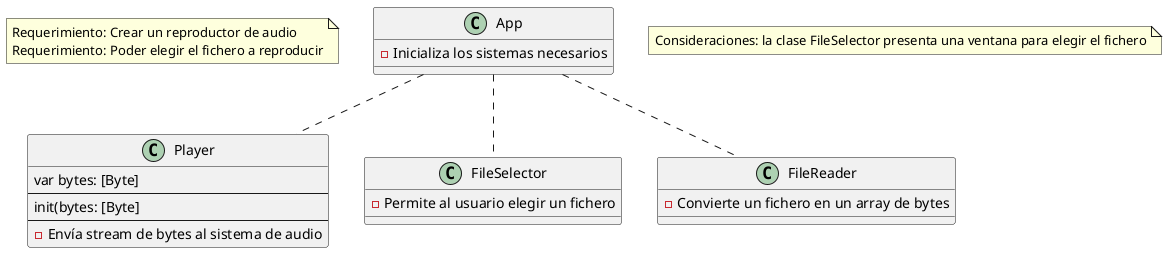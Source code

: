@startuml

note "Requerimiento: Crear un reproductor de audio\nRequerimiento: Poder elegir el fichero a reproducir" as Requerimiento1

class Player {
    var bytes: [Byte]
    --
    init(bytes: [Byte]
    --
    - Envía stream de bytes al sistema de audio
}

class FileSelector {
    - Permite al usuario elegir un fichero
}

class FileReader {
    - Convierte un fichero en un array de bytes
}

class App {
    - Inicializa los sistemas necesarios
}

App .. FileSelector
App .. FileReader
App .. Player

note "Consideraciones: la clase FileSelector presenta una ventana para elegir el fichero" as Consideracion1

@enduml